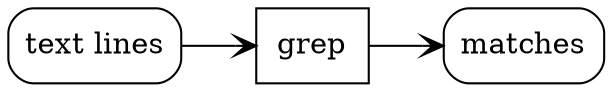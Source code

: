# Generated with Dreitafel
# https://github.com/mknecht/dreitafel

digraph "My first diagram" {

# horizontal layout
rankdir=LR;
splines=ortho;
nodesep=0.8;
arrowhead=vee;

# Actors
"grep"[shape=box];

# Storages
"text lines"[shape=box,style=rounded];
"matches"[shape=box,style=rounded];

# Accesses & Channels
"text lines" -> "grep" [arrowhead=vee];
"grep" -> "matches"  [arrowhead=vee];
} // end digraph

